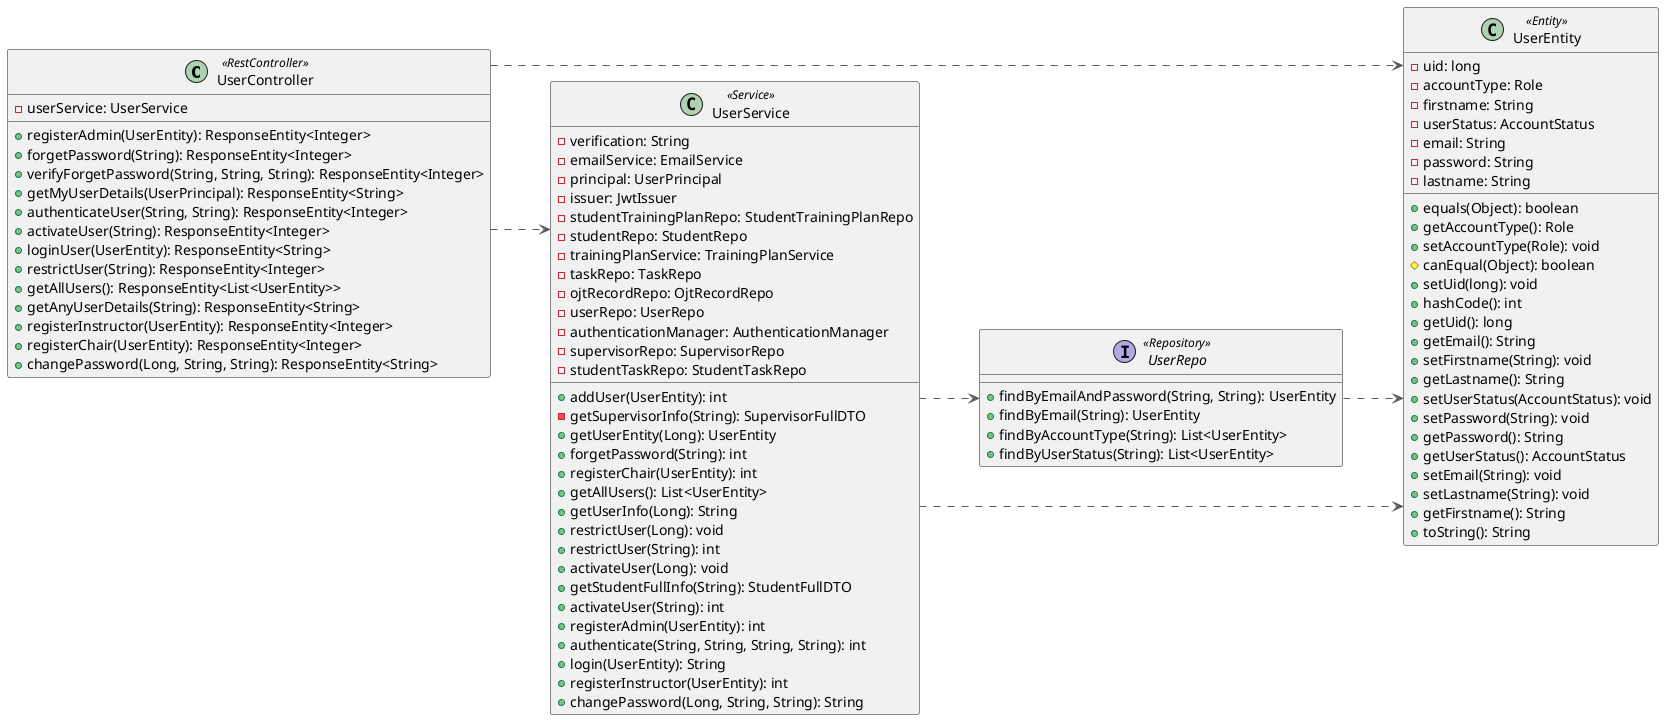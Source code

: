 @startuml
left to right direction
skinparam linetype ortho

class UserController << RestController >> {
  - userService: UserService
  + registerAdmin(UserEntity): ResponseEntity<Integer>
  + forgetPassword(String): ResponseEntity<Integer>
  + verifyForgetPassword(String, String, String): ResponseEntity<Integer>
  + getMyUserDetails(UserPrincipal): ResponseEntity<String>
  + authenticateUser(String, String): ResponseEntity<Integer>
  + activateUser(String): ResponseEntity<Integer>
  + loginUser(UserEntity): ResponseEntity<String>
  + restrictUser(String): ResponseEntity<Integer>
  + getAllUsers(): ResponseEntity<List<UserEntity>>
  + getAnyUserDetails(String): ResponseEntity<String>
  + registerInstructor(UserEntity): ResponseEntity<Integer>
  + registerChair(UserEntity): ResponseEntity<Integer>
  + changePassword(Long, String, String): ResponseEntity<String>
}
class UserEntity << Entity >>{
  - uid: long
  - accountType: Role
  - firstname: String
  - userStatus: AccountStatus
  - email: String
  - password: String
  - lastname: String
  + equals(Object): boolean
  + getAccountType(): Role
  + setAccountType(Role): void
  # canEqual(Object): boolean
  + setUid(long): void
  + hashCode(): int
  + getUid(): long
  + getEmail(): String
  + setFirstname(String): void
  + getLastname(): String
  + setUserStatus(AccountStatus): void
  + setPassword(String): void
  + getPassword(): String
  + getUserStatus(): AccountStatus
  + setEmail(String): void
  + setLastname(String): void
  + getFirstname(): String
  + toString(): String
}
interface UserRepo << Repository>> {
  + findByEmailAndPassword(String, String): UserEntity
  + findByEmail(String): UserEntity
  + findByAccountType(String): List<UserEntity>
  + findByUserStatus(String): List<UserEntity>
}
class UserService << Service >> {
  - verification: String
  - emailService: EmailService
  - principal: UserPrincipal
  - issuer: JwtIssuer
  - studentTrainingPlanRepo: StudentTrainingPlanRepo
  - studentRepo: StudentRepo
  - trainingPlanService: TrainingPlanService
  - taskRepo: TaskRepo
  - ojtRecordRepo: OjtRecordRepo
  - userRepo: UserRepo
  - authenticationManager: AuthenticationManager
  - supervisorRepo: SupervisorRepo
  - studentTaskRepo: StudentTaskRepo
  + addUser(UserEntity): int
  - getSupervisorInfo(String): SupervisorFullDTO
  + getUserEntity(Long): UserEntity
  + forgetPassword(String): int
  + registerChair(UserEntity): int
  + getAllUsers(): List<UserEntity>
  + getUserInfo(Long): String
  + restrictUser(Long): void
  + restrictUser(String): int
  + activateUser(Long): void
  + getStudentFullInfo(String): StudentFullDTO
  + activateUser(String): int
  + registerAdmin(UserEntity): int
  + authenticate(String, String, String, String): int
  + login(UserEntity): String
  + registerInstructor(UserEntity): int
  + changePassword(Long, String, String): String
}

UserController  -[#595959,dashed]->  UserEntity
UserController  -[#595959,dashed]->  UserService
UserRepo        -[#595959,dashed]->  UserEntity
UserService     -[#595959,dashed]->  UserEntity
UserService     -[#595959,dashed]->  UserRepo
@enduml